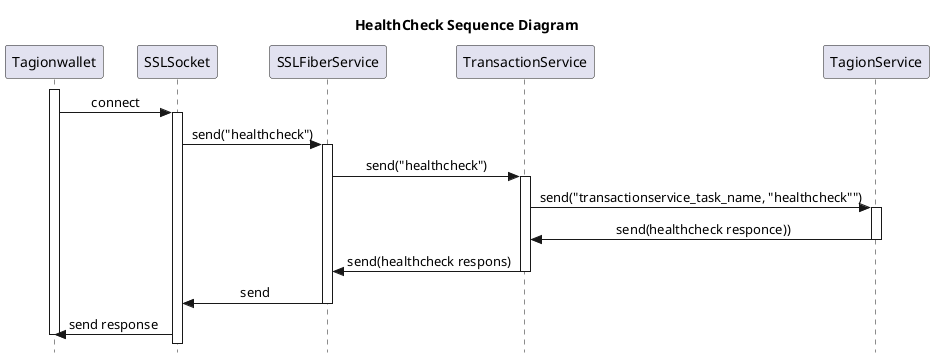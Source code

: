 @startuml HealthCheck Sequence

skinparam Style strictuml
skinparam SequenceMessageAlign center
hide empty description
title HealthCheck Sequence Diagram

participant Tagionwallet as tagionwallet
participant SSLSocket as SSL_socket
participant SSLFiberService as SSL_fiber_service
participant TransactionService as trans_service
participant TagionService as tagionservice

activate tagionwallet
tagionwallet -> SSL_socket : connect
activate SSL_socket
SSL_socket -> SSL_fiber_service : send("healthcheck")
activate SSL_fiber_service
SSL_fiber_service -> trans_service : send("healthcheck")
activate trans_service
trans_service -> tagionservice: send("transactionservice_task_name, "healthcheck"")
activate tagionservice
tagionservice -> trans_service: send(healthcheck responce))
deactivate tagionservice
trans_service -> SSL_fiber_service: send(healthcheck respons)
deactivate trans_service
SSL_fiber_service -> SSL_socket: send
deactivate SSL_fiber_service
SSL_socket -> tagionwallet: send response
deactivate tagionwallet

